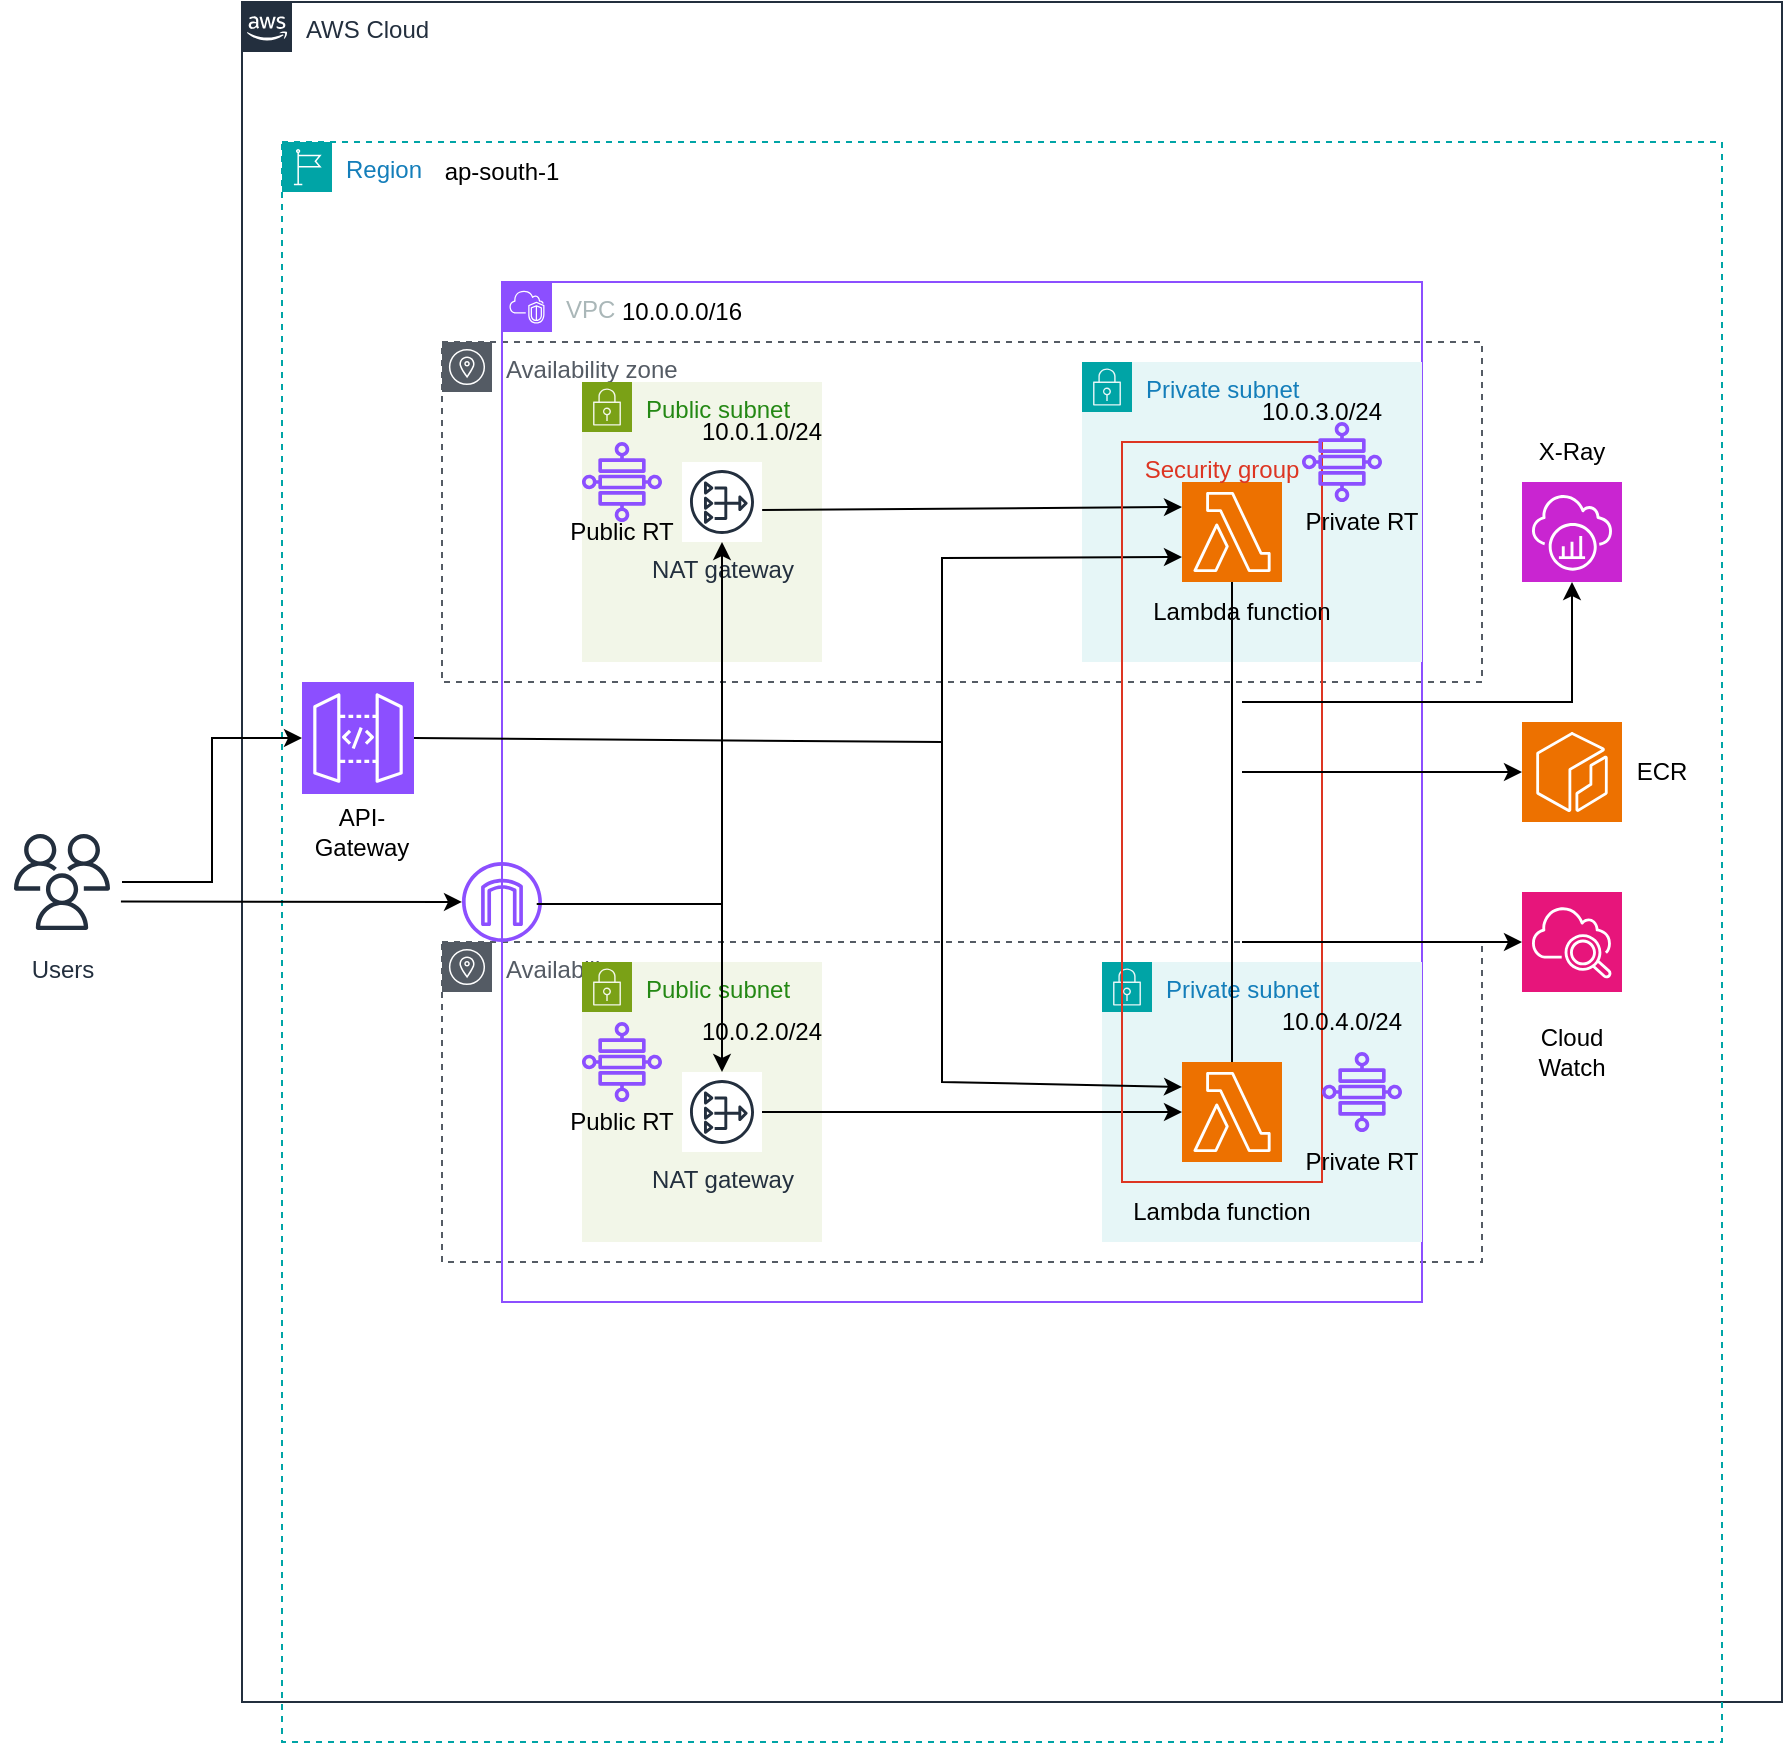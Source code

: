 <mxfile version="27.1.4">
  <diagram name="Page-1" id="jfAhbyX2eOp63YRSnzl9">
    <mxGraphModel dx="1759" dy="398" grid="1" gridSize="10" guides="1" tooltips="1" connect="1" arrows="1" fold="1" page="1" pageScale="1" pageWidth="850" pageHeight="1100" math="0" shadow="0">
      <root>
        <mxCell id="0" />
        <mxCell id="1" parent="0" />
        <mxCell id="ALRQXiXXtii0tYJGCcoE-1" value="AWS Cloud" style="points=[[0,0],[0.25,0],[0.5,0],[0.75,0],[1,0],[1,0.25],[1,0.5],[1,0.75],[1,1],[0.75,1],[0.5,1],[0.25,1],[0,1],[0,0.75],[0,0.5],[0,0.25]];outlineConnect=0;gradientColor=none;html=1;whiteSpace=wrap;fontSize=12;fontStyle=0;container=1;pointerEvents=0;collapsible=0;recursiveResize=0;shape=mxgraph.aws4.group;grIcon=mxgraph.aws4.group_aws_cloud_alt;strokeColor=#232F3E;fillColor=none;verticalAlign=top;align=left;spacingLeft=30;fontColor=#232F3E;dashed=0;" parent="1" vertex="1">
          <mxGeometry x="30" y="110" width="770" height="850" as="geometry" />
        </mxCell>
        <mxCell id="ALRQXiXXtii0tYJGCcoE-2" value="Region" style="points=[[0,0],[0.25,0],[0.5,0],[0.75,0],[1,0],[1,0.25],[1,0.5],[1,0.75],[1,1],[0.75,1],[0.5,1],[0.25,1],[0,1],[0,0.75],[0,0.5],[0,0.25]];outlineConnect=0;gradientColor=none;html=1;whiteSpace=wrap;fontSize=12;fontStyle=0;container=1;pointerEvents=0;collapsible=0;recursiveResize=0;shape=mxgraph.aws4.group;grIcon=mxgraph.aws4.group_region;strokeColor=#00A4A6;fillColor=none;verticalAlign=top;align=left;spacingLeft=30;fontColor=#147EBA;dashed=1;" parent="1" vertex="1">
          <mxGeometry x="50" y="180" width="720" height="800" as="geometry" />
        </mxCell>
        <mxCell id="ALRQXiXXtii0tYJGCcoE-4" value="Availability zone" style="sketch=0;outlineConnect=0;gradientColor=none;html=1;whiteSpace=wrap;fontSize=12;fontStyle=0;shape=mxgraph.aws4.group;grIcon=mxgraph.aws4.group_availability_zone;strokeColor=#545B64;fillColor=none;verticalAlign=top;align=left;spacingLeft=30;fontColor=#545B64;dashed=1;" parent="ALRQXiXXtii0tYJGCcoE-2" vertex="1">
          <mxGeometry x="80" y="100" width="520" height="170" as="geometry" />
        </mxCell>
        <mxCell id="ALRQXiXXtii0tYJGCcoE-5" value="Availability zone" style="sketch=0;outlineConnect=0;gradientColor=none;html=1;whiteSpace=wrap;fontSize=12;fontStyle=0;shape=mxgraph.aws4.group;grIcon=mxgraph.aws4.group_availability_zone;strokeColor=#545B64;fillColor=none;verticalAlign=top;align=left;spacingLeft=30;fontColor=#545B64;dashed=1;" parent="ALRQXiXXtii0tYJGCcoE-2" vertex="1">
          <mxGeometry x="80" y="400" width="520" height="160" as="geometry" />
        </mxCell>
        <mxCell id="ALRQXiXXtii0tYJGCcoE-6" value="VPC" style="points=[[0,0],[0.25,0],[0.5,0],[0.75,0],[1,0],[1,0.25],[1,0.5],[1,0.75],[1,1],[0.75,1],[0.5,1],[0.25,1],[0,1],[0,0.75],[0,0.5],[0,0.25]];outlineConnect=0;gradientColor=none;html=1;whiteSpace=wrap;fontSize=12;fontStyle=0;container=1;pointerEvents=0;collapsible=0;recursiveResize=0;shape=mxgraph.aws4.group;grIcon=mxgraph.aws4.group_vpc2;strokeColor=#8C4FFF;fillColor=none;verticalAlign=top;align=left;spacingLeft=30;fontColor=#AAB7B8;dashed=0;" parent="ALRQXiXXtii0tYJGCcoE-2" vertex="1">
          <mxGeometry x="110" y="70" width="460" height="510" as="geometry" />
        </mxCell>
        <mxCell id="ALRQXiXXtii0tYJGCcoE-7" value="Public subnet" style="points=[[0,0],[0.25,0],[0.5,0],[0.75,0],[1,0],[1,0.25],[1,0.5],[1,0.75],[1,1],[0.75,1],[0.5,1],[0.25,1],[0,1],[0,0.75],[0,0.5],[0,0.25]];outlineConnect=0;gradientColor=none;html=1;whiteSpace=wrap;fontSize=12;fontStyle=0;container=1;pointerEvents=0;collapsible=0;recursiveResize=0;shape=mxgraph.aws4.group;grIcon=mxgraph.aws4.group_security_group;grStroke=0;strokeColor=#7AA116;fillColor=#F2F6E8;verticalAlign=top;align=left;spacingLeft=30;fontColor=#248814;dashed=0;" parent="ALRQXiXXtii0tYJGCcoE-6" vertex="1">
          <mxGeometry x="40" y="50" width="120" height="140" as="geometry" />
        </mxCell>
        <mxCell id="7x4J9mubVPRzAdWNJUIi-34" value="" style="sketch=0;outlineConnect=0;fontColor=#232F3E;gradientColor=none;fillColor=#8C4FFF;strokeColor=none;dashed=0;verticalLabelPosition=bottom;verticalAlign=top;align=center;html=1;fontSize=12;fontStyle=0;aspect=fixed;pointerEvents=1;shape=mxgraph.aws4.cloud_wan_transit_gateway_route_table_attachment;" vertex="1" parent="ALRQXiXXtii0tYJGCcoE-7">
          <mxGeometry y="30" width="40" height="40" as="geometry" />
        </mxCell>
        <mxCell id="ALRQXiXXtii0tYJGCcoE-8" value="Public subnet" style="points=[[0,0],[0.25,0],[0.5,0],[0.75,0],[1,0],[1,0.25],[1,0.5],[1,0.75],[1,1],[0.75,1],[0.5,1],[0.25,1],[0,1],[0,0.75],[0,0.5],[0,0.25]];outlineConnect=0;gradientColor=none;html=1;whiteSpace=wrap;fontSize=12;fontStyle=0;container=1;pointerEvents=0;collapsible=0;recursiveResize=0;shape=mxgraph.aws4.group;grIcon=mxgraph.aws4.group_security_group;grStroke=0;strokeColor=#7AA116;fillColor=#F2F6E8;verticalAlign=top;align=left;spacingLeft=30;fontColor=#248814;dashed=0;" parent="ALRQXiXXtii0tYJGCcoE-6" vertex="1">
          <mxGeometry x="40" y="340" width="120" height="140" as="geometry" />
        </mxCell>
        <mxCell id="ALRQXiXXtii0tYJGCcoE-9" value="Private subnet" style="points=[[0,0],[0.25,0],[0.5,0],[0.75,0],[1,0],[1,0.25],[1,0.5],[1,0.75],[1,1],[0.75,1],[0.5,1],[0.25,1],[0,1],[0,0.75],[0,0.5],[0,0.25]];outlineConnect=0;gradientColor=none;html=1;whiteSpace=wrap;fontSize=12;fontStyle=0;container=1;pointerEvents=0;collapsible=0;recursiveResize=0;shape=mxgraph.aws4.group;grIcon=mxgraph.aws4.group_security_group;grStroke=0;strokeColor=#00A4A6;fillColor=#E6F6F7;verticalAlign=top;align=left;spacingLeft=30;fontColor=#147EBA;dashed=0;" parent="ALRQXiXXtii0tYJGCcoE-6" vertex="1">
          <mxGeometry x="290" y="40" width="170" height="150" as="geometry" />
        </mxCell>
        <mxCell id="7x4J9mubVPRzAdWNJUIi-46" value="Private RT" style="text;html=1;align=center;verticalAlign=middle;whiteSpace=wrap;rounded=0;" vertex="1" parent="ALRQXiXXtii0tYJGCcoE-9">
          <mxGeometry x="110" y="65" width="60" height="30" as="geometry" />
        </mxCell>
        <mxCell id="ALRQXiXXtii0tYJGCcoE-10" value="Private subnet" style="points=[[0,0],[0.25,0],[0.5,0],[0.75,0],[1,0],[1,0.25],[1,0.5],[1,0.75],[1,1],[0.75,1],[0.5,1],[0.25,1],[0,1],[0,0.75],[0,0.5],[0,0.25]];outlineConnect=0;gradientColor=none;html=1;whiteSpace=wrap;fontSize=12;fontStyle=0;container=1;pointerEvents=0;collapsible=0;recursiveResize=0;shape=mxgraph.aws4.group;grIcon=mxgraph.aws4.group_security_group;grStroke=0;strokeColor=#00A4A6;fillColor=#E6F6F7;verticalAlign=top;align=left;spacingLeft=30;fontColor=#147EBA;dashed=0;" parent="ALRQXiXXtii0tYJGCcoE-6" vertex="1">
          <mxGeometry x="300" y="340" width="160" height="140" as="geometry" />
        </mxCell>
        <mxCell id="7x4J9mubVPRzAdWNJUIi-45" value="Private RT" style="text;html=1;align=center;verticalAlign=middle;whiteSpace=wrap;rounded=0;" vertex="1" parent="ALRQXiXXtii0tYJGCcoE-10">
          <mxGeometry x="100" y="85" width="60" height="30" as="geometry" />
        </mxCell>
        <mxCell id="7x4J9mubVPRzAdWNJUIi-28" value="10.0.0.0/16" style="text;html=1;align=center;verticalAlign=middle;whiteSpace=wrap;rounded=0;" vertex="1" parent="ALRQXiXXtii0tYJGCcoE-6">
          <mxGeometry x="60" width="60" height="30" as="geometry" />
        </mxCell>
        <mxCell id="7x4J9mubVPRzAdWNJUIi-1" value="" style="sketch=0;points=[[0,0,0],[0.25,0,0],[0.5,0,0],[0.75,0,0],[1,0,0],[0,1,0],[0.25,1,0],[0.5,1,0],[0.75,1,0],[1,1,0],[0,0.25,0],[0,0.5,0],[0,0.75,0],[1,0.25,0],[1,0.5,0],[1,0.75,0]];outlineConnect=0;fontColor=#232F3E;fillColor=#8C4FFF;strokeColor=#ffffff;dashed=0;verticalLabelPosition=bottom;verticalAlign=top;align=center;html=1;fontSize=12;fontStyle=0;aspect=fixed;shape=mxgraph.aws4.resourceIcon;resIcon=mxgraph.aws4.api_gateway;" vertex="1" parent="ALRQXiXXtii0tYJGCcoE-2">
          <mxGeometry x="10" y="270" width="56" height="56" as="geometry" />
        </mxCell>
        <mxCell id="7x4J9mubVPRzAdWNJUIi-2" value="" style="sketch=0;outlineConnect=0;fontColor=#232F3E;gradientColor=none;fillColor=#8C4FFF;strokeColor=none;dashed=0;verticalLabelPosition=bottom;verticalAlign=top;align=center;html=1;fontSize=12;fontStyle=0;aspect=fixed;pointerEvents=1;shape=mxgraph.aws4.internet_gateway;" vertex="1" parent="ALRQXiXXtii0tYJGCcoE-2">
          <mxGeometry x="90" y="360" width="40" height="40" as="geometry" />
        </mxCell>
        <mxCell id="7x4J9mubVPRzAdWNJUIi-4" value="NAT gateway" style="sketch=0;outlineConnect=0;fontColor=#232F3E;gradientColor=none;strokeColor=#232F3E;fillColor=#ffffff;dashed=0;verticalLabelPosition=bottom;verticalAlign=top;align=center;html=1;fontSize=12;fontStyle=0;aspect=fixed;shape=mxgraph.aws4.resourceIcon;resIcon=mxgraph.aws4.nat_gateway;" vertex="1" parent="ALRQXiXXtii0tYJGCcoE-2">
          <mxGeometry x="200" y="160" width="40" height="40" as="geometry" />
        </mxCell>
        <mxCell id="7x4J9mubVPRzAdWNJUIi-6" value="" style="sketch=0;points=[[0,0,0],[0.25,0,0],[0.5,0,0],[0.75,0,0],[1,0,0],[0,1,0],[0.25,1,0],[0.5,1,0],[0.75,1,0],[1,1,0],[0,0.25,0],[0,0.5,0],[0,0.75,0],[1,0.25,0],[1,0.5,0],[1,0.75,0]];outlineConnect=0;fontColor=#232F3E;fillColor=#ED7100;strokeColor=#ffffff;dashed=0;verticalLabelPosition=bottom;verticalAlign=top;align=center;html=1;fontSize=12;fontStyle=0;aspect=fixed;shape=mxgraph.aws4.resourceIcon;resIcon=mxgraph.aws4.lambda;" vertex="1" parent="ALRQXiXXtii0tYJGCcoE-2">
          <mxGeometry x="450" y="170" width="50" height="50" as="geometry" />
        </mxCell>
        <mxCell id="7x4J9mubVPRzAdWNJUIi-8" value="" style="sketch=0;points=[[0,0,0],[0.25,0,0],[0.5,0,0],[0.75,0,0],[1,0,0],[0,1,0],[0.25,1,0],[0.5,1,0],[0.75,1,0],[1,1,0],[0,0.25,0],[0,0.5,0],[0,0.75,0],[1,0.25,0],[1,0.5,0],[1,0.75,0]];outlineConnect=0;fontColor=#232F3E;fillColor=#ED7100;strokeColor=#ffffff;dashed=0;verticalLabelPosition=bottom;verticalAlign=top;align=center;html=1;fontSize=12;fontStyle=0;aspect=fixed;shape=mxgraph.aws4.resourceIcon;resIcon=mxgraph.aws4.ecr;" vertex="1" parent="ALRQXiXXtii0tYJGCcoE-2">
          <mxGeometry x="620" y="290" width="50" height="50" as="geometry" />
        </mxCell>
        <mxCell id="7x4J9mubVPRzAdWNJUIi-9" value="" style="sketch=0;points=[[0,0,0],[0.25,0,0],[0.5,0,0],[0.75,0,0],[1,0,0],[0,1,0],[0.25,1,0],[0.5,1,0],[0.75,1,0],[1,1,0],[0,0.25,0],[0,0.5,0],[0,0.75,0],[1,0.25,0],[1,0.5,0],[1,0.75,0]];points=[[0,0,0],[0.25,0,0],[0.5,0,0],[0.75,0,0],[1,0,0],[0,1,0],[0.25,1,0],[0.5,1,0],[0.75,1,0],[1,1,0],[0,0.25,0],[0,0.5,0],[0,0.75,0],[1,0.25,0],[1,0.5,0],[1,0.75,0]];outlineConnect=0;fontColor=#232F3E;fillColor=#E7157B;strokeColor=#ffffff;dashed=0;verticalLabelPosition=bottom;verticalAlign=top;align=center;html=1;fontSize=12;fontStyle=0;aspect=fixed;shape=mxgraph.aws4.resourceIcon;resIcon=mxgraph.aws4.cloudwatch_2;" vertex="1" parent="ALRQXiXXtii0tYJGCcoE-2">
          <mxGeometry x="620" y="375" width="50" height="50" as="geometry" />
        </mxCell>
        <mxCell id="7x4J9mubVPRzAdWNJUIi-10" value="" style="sketch=0;points=[[0,0,0],[0.25,0,0],[0.5,0,0],[0.75,0,0],[1,0,0],[0,1,0],[0.25,1,0],[0.5,1,0],[0.75,1,0],[1,1,0],[0,0.25,0],[0,0.5,0],[0,0.75,0],[1,0.25,0],[1,0.5,0],[1,0.75,0]];outlineConnect=0;fontColor=#232F3E;fillColor=#C925D1;strokeColor=#ffffff;dashed=0;verticalLabelPosition=bottom;verticalAlign=top;align=center;html=1;fontSize=12;fontStyle=0;aspect=fixed;shape=mxgraph.aws4.resourceIcon;resIcon=mxgraph.aws4.xray;" vertex="1" parent="ALRQXiXXtii0tYJGCcoE-2">
          <mxGeometry x="620" y="170" width="50" height="50" as="geometry" />
        </mxCell>
        <mxCell id="7x4J9mubVPRzAdWNJUIi-13" value="" style="endArrow=classic;html=1;rounded=0;exitX=1;exitY=0.5;exitDx=0;exitDy=0;exitPerimeter=0;entryX=0;entryY=0.75;entryDx=0;entryDy=0;entryPerimeter=0;" edge="1" parent="ALRQXiXXtii0tYJGCcoE-2" source="7x4J9mubVPRzAdWNJUIi-1" target="7x4J9mubVPRzAdWNJUIi-6">
          <mxGeometry width="50" height="50" relative="1" as="geometry">
            <mxPoint x="280" y="420" as="sourcePoint" />
            <mxPoint x="330" y="370" as="targetPoint" />
            <Array as="points">
              <mxPoint x="330" y="300" />
              <mxPoint x="330" y="250" />
              <mxPoint x="330" y="208" />
            </Array>
          </mxGeometry>
        </mxCell>
        <mxCell id="7x4J9mubVPRzAdWNJUIi-15" value="" style="endArrow=none;html=1;rounded=0;entryX=0.5;entryY=1;entryDx=0;entryDy=0;entryPerimeter=0;" edge="1" parent="ALRQXiXXtii0tYJGCcoE-2" source="7x4J9mubVPRzAdWNJUIi-7" target="7x4J9mubVPRzAdWNJUIi-6">
          <mxGeometry width="50" height="50" relative="1" as="geometry">
            <mxPoint x="280" y="330" as="sourcePoint" />
            <mxPoint x="330" y="280" as="targetPoint" />
          </mxGeometry>
        </mxCell>
        <mxCell id="7x4J9mubVPRzAdWNJUIi-20" value="" style="endArrow=classic;html=1;rounded=0;exitX=0.934;exitY=0.524;exitDx=0;exitDy=0;exitPerimeter=0;" edge="1" parent="ALRQXiXXtii0tYJGCcoE-2" source="7x4J9mubVPRzAdWNJUIi-2" target="7x4J9mubVPRzAdWNJUIi-4">
          <mxGeometry width="50" height="50" relative="1" as="geometry">
            <mxPoint x="280" y="330" as="sourcePoint" />
            <mxPoint x="330" y="280" as="targetPoint" />
            <Array as="points">
              <mxPoint x="220" y="381" />
            </Array>
          </mxGeometry>
        </mxCell>
        <mxCell id="7x4J9mubVPRzAdWNJUIi-21" value="" style="endArrow=classic;html=1;rounded=0;entryX=0;entryY=0.25;entryDx=0;entryDy=0;entryPerimeter=0;exitX=1.002;exitY=0.6;exitDx=0;exitDy=0;exitPerimeter=0;" edge="1" parent="ALRQXiXXtii0tYJGCcoE-2" source="7x4J9mubVPRzAdWNJUIi-4" target="7x4J9mubVPRzAdWNJUIi-6">
          <mxGeometry width="50" height="50" relative="1" as="geometry">
            <mxPoint x="280" y="330" as="sourcePoint" />
            <mxPoint x="330" y="280" as="targetPoint" />
          </mxGeometry>
        </mxCell>
        <mxCell id="7x4J9mubVPRzAdWNJUIi-5" value="NAT gateway" style="sketch=0;outlineConnect=0;fontColor=#232F3E;gradientColor=none;strokeColor=#232F3E;fillColor=#ffffff;dashed=0;verticalLabelPosition=bottom;verticalAlign=top;align=center;html=1;fontSize=12;fontStyle=0;aspect=fixed;shape=mxgraph.aws4.resourceIcon;resIcon=mxgraph.aws4.nat_gateway;" vertex="1" parent="ALRQXiXXtii0tYJGCcoE-2">
          <mxGeometry x="200" y="465" width="40" height="40" as="geometry" />
        </mxCell>
        <mxCell id="7x4J9mubVPRzAdWNJUIi-23" value="" style="endArrow=classic;html=1;rounded=0;entryX=0;entryY=0.5;entryDx=0;entryDy=0;entryPerimeter=0;" edge="1" parent="ALRQXiXXtii0tYJGCcoE-2" source="7x4J9mubVPRzAdWNJUIi-5" target="7x4J9mubVPRzAdWNJUIi-7">
          <mxGeometry width="50" height="50" relative="1" as="geometry">
            <mxPoint x="280" y="420" as="sourcePoint" />
            <mxPoint x="440" y="510" as="targetPoint" />
          </mxGeometry>
        </mxCell>
        <mxCell id="7x4J9mubVPRzAdWNJUIi-7" value="" style="sketch=0;points=[[0,0,0],[0.25,0,0],[0.5,0,0],[0.75,0,0],[1,0,0],[0,1,0],[0.25,1,0],[0.5,1,0],[0.75,1,0],[1,1,0],[0,0.25,0],[0,0.5,0],[0,0.75,0],[1,0.25,0],[1,0.5,0],[1,0.75,0]];outlineConnect=0;fontColor=#232F3E;fillColor=#ED7100;strokeColor=#ffffff;dashed=0;verticalLabelPosition=bottom;verticalAlign=top;align=center;html=1;fontSize=12;fontStyle=0;aspect=fixed;shape=mxgraph.aws4.resourceIcon;resIcon=mxgraph.aws4.lambda;" vertex="1" parent="ALRQXiXXtii0tYJGCcoE-2">
          <mxGeometry x="450" y="460" width="50" height="50" as="geometry" />
        </mxCell>
        <mxCell id="7x4J9mubVPRzAdWNJUIi-26" value="Security group" style="fillColor=none;strokeColor=#DD3522;verticalAlign=top;fontStyle=0;fontColor=#DD3522;whiteSpace=wrap;html=1;" vertex="1" parent="ALRQXiXXtii0tYJGCcoE-2">
          <mxGeometry x="420" y="150" width="100" height="370" as="geometry" />
        </mxCell>
        <mxCell id="7x4J9mubVPRzAdWNJUIi-27" value="ap-south-1" style="text;html=1;align=center;verticalAlign=middle;whiteSpace=wrap;rounded=0;" vertex="1" parent="ALRQXiXXtii0tYJGCcoE-2">
          <mxGeometry x="80" width="60" height="30" as="geometry" />
        </mxCell>
        <mxCell id="7x4J9mubVPRzAdWNJUIi-29" value="10.0.1.0/24" style="text;html=1;align=center;verticalAlign=middle;whiteSpace=wrap;rounded=0;" vertex="1" parent="ALRQXiXXtii0tYJGCcoE-2">
          <mxGeometry x="210" y="130" width="60" height="30" as="geometry" />
        </mxCell>
        <mxCell id="7x4J9mubVPRzAdWNJUIi-30" value="10.0.3.0/24" style="text;html=1;align=center;verticalAlign=middle;whiteSpace=wrap;rounded=0;" vertex="1" parent="ALRQXiXXtii0tYJGCcoE-2">
          <mxGeometry x="490" y="120" width="60" height="30" as="geometry" />
        </mxCell>
        <mxCell id="7x4J9mubVPRzAdWNJUIi-32" value="10.0.4.0/24" style="text;html=1;align=center;verticalAlign=middle;whiteSpace=wrap;rounded=0;" vertex="1" parent="ALRQXiXXtii0tYJGCcoE-2">
          <mxGeometry x="500" y="425" width="60" height="30" as="geometry" />
        </mxCell>
        <mxCell id="7x4J9mubVPRzAdWNJUIi-31" value="10.0.2.0/24" style="text;html=1;align=center;verticalAlign=middle;whiteSpace=wrap;rounded=0;" vertex="1" parent="ALRQXiXXtii0tYJGCcoE-2">
          <mxGeometry x="210" y="430" width="60" height="30" as="geometry" />
        </mxCell>
        <mxCell id="7x4J9mubVPRzAdWNJUIi-33" value="" style="sketch=0;outlineConnect=0;fontColor=#232F3E;gradientColor=none;fillColor=#8C4FFF;strokeColor=none;dashed=0;verticalLabelPosition=bottom;verticalAlign=top;align=center;html=1;fontSize=12;fontStyle=0;aspect=fixed;pointerEvents=1;shape=mxgraph.aws4.cloud_wan_transit_gateway_route_table_attachment;" vertex="1" parent="ALRQXiXXtii0tYJGCcoE-2">
          <mxGeometry x="150" y="440" width="40" height="40" as="geometry" />
        </mxCell>
        <mxCell id="7x4J9mubVPRzAdWNJUIi-35" value="" style="sketch=0;outlineConnect=0;fontColor=#232F3E;gradientColor=none;fillColor=#8C4FFF;strokeColor=none;dashed=0;verticalLabelPosition=bottom;verticalAlign=top;align=center;html=1;fontSize=12;fontStyle=0;aspect=fixed;pointerEvents=1;shape=mxgraph.aws4.cloud_wan_transit_gateway_route_table_attachment;" vertex="1" parent="ALRQXiXXtii0tYJGCcoE-2">
          <mxGeometry x="510" y="140" width="40" height="40" as="geometry" />
        </mxCell>
        <mxCell id="7x4J9mubVPRzAdWNJUIi-36" value="" style="sketch=0;outlineConnect=0;fontColor=#232F3E;gradientColor=none;fillColor=#8C4FFF;strokeColor=none;dashed=0;verticalLabelPosition=bottom;verticalAlign=top;align=center;html=1;fontSize=12;fontStyle=0;aspect=fixed;pointerEvents=1;shape=mxgraph.aws4.cloud_wan_transit_gateway_route_table_attachment;" vertex="1" parent="ALRQXiXXtii0tYJGCcoE-2">
          <mxGeometry x="520" y="455" width="40" height="40" as="geometry" />
        </mxCell>
        <mxCell id="7x4J9mubVPRzAdWNJUIi-37" value="Lambda function" style="text;html=1;align=center;verticalAlign=middle;whiteSpace=wrap;rounded=0;" vertex="1" parent="ALRQXiXXtii0tYJGCcoE-2">
          <mxGeometry x="420" y="520" width="100" height="30" as="geometry" />
        </mxCell>
        <mxCell id="7x4J9mubVPRzAdWNJUIi-38" value="Lambda function" style="text;html=1;align=center;verticalAlign=middle;whiteSpace=wrap;rounded=0;" vertex="1" parent="ALRQXiXXtii0tYJGCcoE-2">
          <mxGeometry x="430" y="220" width="100" height="30" as="geometry" />
        </mxCell>
        <mxCell id="7x4J9mubVPRzAdWNJUIi-39" value="API-Gateway" style="text;html=1;align=center;verticalAlign=middle;whiteSpace=wrap;rounded=0;" vertex="1" parent="ALRQXiXXtii0tYJGCcoE-2">
          <mxGeometry x="10" y="330" width="60" height="30" as="geometry" />
        </mxCell>
        <mxCell id="7x4J9mubVPRzAdWNJUIi-40" value="ECR" style="text;html=1;align=center;verticalAlign=middle;whiteSpace=wrap;rounded=0;" vertex="1" parent="ALRQXiXXtii0tYJGCcoE-2">
          <mxGeometry x="660" y="300" width="60" height="30" as="geometry" />
        </mxCell>
        <mxCell id="7x4J9mubVPRzAdWNJUIi-41" value="Cloud Watch" style="text;html=1;align=center;verticalAlign=middle;whiteSpace=wrap;rounded=0;" vertex="1" parent="ALRQXiXXtii0tYJGCcoE-2">
          <mxGeometry x="615" y="440" width="60" height="30" as="geometry" />
        </mxCell>
        <mxCell id="7x4J9mubVPRzAdWNJUIi-42" value="X-Ray" style="text;html=1;align=center;verticalAlign=middle;whiteSpace=wrap;rounded=0;" vertex="1" parent="ALRQXiXXtii0tYJGCcoE-2">
          <mxGeometry x="615" y="140" width="60" height="30" as="geometry" />
        </mxCell>
        <mxCell id="7x4J9mubVPRzAdWNJUIi-43" value="Public RT" style="text;html=1;align=center;verticalAlign=middle;whiteSpace=wrap;rounded=0;" vertex="1" parent="ALRQXiXXtii0tYJGCcoE-2">
          <mxGeometry x="140" y="180" width="60" height="30" as="geometry" />
        </mxCell>
        <mxCell id="7x4J9mubVPRzAdWNJUIi-44" value="Public RT" style="text;html=1;align=center;verticalAlign=middle;whiteSpace=wrap;rounded=0;" vertex="1" parent="ALRQXiXXtii0tYJGCcoE-2">
          <mxGeometry x="140" y="475" width="60" height="30" as="geometry" />
        </mxCell>
        <mxCell id="7x4J9mubVPRzAdWNJUIi-12" value="" style="edgeStyle=orthogonalEdgeStyle;rounded=0;orthogonalLoop=1;jettySize=auto;html=1;entryX=0;entryY=0.5;entryDx=0;entryDy=0;entryPerimeter=0;" edge="1" parent="1" source="7x4J9mubVPRzAdWNJUIi-3" target="7x4J9mubVPRzAdWNJUIi-1">
          <mxGeometry relative="1" as="geometry" />
        </mxCell>
        <mxCell id="7x4J9mubVPRzAdWNJUIi-3" value="Users" style="sketch=0;outlineConnect=0;fontColor=#232F3E;gradientColor=none;strokeColor=#232F3E;fillColor=#ffffff;dashed=0;verticalLabelPosition=bottom;verticalAlign=top;align=center;html=1;fontSize=12;fontStyle=0;aspect=fixed;shape=mxgraph.aws4.resourceIcon;resIcon=mxgraph.aws4.users;" vertex="1" parent="1">
          <mxGeometry x="-90" y="520" width="60" height="60" as="geometry" />
        </mxCell>
        <mxCell id="7x4J9mubVPRzAdWNJUIi-16" value="" style="endArrow=classic;html=1;rounded=0;entryX=0;entryY=0.5;entryDx=0;entryDy=0;entryPerimeter=0;" edge="1" parent="1" target="7x4J9mubVPRzAdWNJUIi-8">
          <mxGeometry width="50" height="50" relative="1" as="geometry">
            <mxPoint x="530" y="495" as="sourcePoint" />
            <mxPoint x="380" y="460" as="targetPoint" />
          </mxGeometry>
        </mxCell>
        <mxCell id="7x4J9mubVPRzAdWNJUIi-17" value="" style="endArrow=classic;html=1;rounded=0;entryX=0;entryY=0.5;entryDx=0;entryDy=0;entryPerimeter=0;" edge="1" parent="1" target="7x4J9mubVPRzAdWNJUIi-9">
          <mxGeometry width="50" height="50" relative="1" as="geometry">
            <mxPoint x="530" y="580" as="sourcePoint" />
            <mxPoint x="380" y="550" as="targetPoint" />
          </mxGeometry>
        </mxCell>
        <mxCell id="7x4J9mubVPRzAdWNJUIi-18" value="" style="endArrow=classic;html=1;rounded=0;entryX=0.5;entryY=1;entryDx=0;entryDy=0;entryPerimeter=0;" edge="1" parent="1" target="7x4J9mubVPRzAdWNJUIi-10">
          <mxGeometry width="50" height="50" relative="1" as="geometry">
            <mxPoint x="530" y="460" as="sourcePoint" />
            <mxPoint x="380" y="460" as="targetPoint" />
            <Array as="points">
              <mxPoint x="695" y="460" />
            </Array>
          </mxGeometry>
        </mxCell>
        <mxCell id="7x4J9mubVPRzAdWNJUIi-19" value="" style="endArrow=classic;html=1;rounded=0;exitX=0.991;exitY=0.663;exitDx=0;exitDy=0;exitPerimeter=0;" edge="1" parent="1" source="7x4J9mubVPRzAdWNJUIi-3" target="7x4J9mubVPRzAdWNJUIi-2">
          <mxGeometry width="50" height="50" relative="1" as="geometry">
            <mxPoint x="330" y="690" as="sourcePoint" />
            <mxPoint x="380" y="640" as="targetPoint" />
          </mxGeometry>
        </mxCell>
        <mxCell id="7x4J9mubVPRzAdWNJUIi-24" value="" style="endArrow=classic;html=1;rounded=0;entryX=0;entryY=0.25;entryDx=0;entryDy=0;entryPerimeter=0;" edge="1" parent="1" target="7x4J9mubVPRzAdWNJUIi-7">
          <mxGeometry width="50" height="50" relative="1" as="geometry">
            <mxPoint x="380" y="480" as="sourcePoint" />
            <mxPoint x="380" y="640" as="targetPoint" />
            <Array as="points">
              <mxPoint x="380" y="650" />
            </Array>
          </mxGeometry>
        </mxCell>
        <mxCell id="7x4J9mubVPRzAdWNJUIi-25" value="" style="endArrow=classic;html=1;rounded=0;" edge="1" parent="1" target="7x4J9mubVPRzAdWNJUIi-5">
          <mxGeometry width="50" height="50" relative="1" as="geometry">
            <mxPoint x="270" y="560" as="sourcePoint" />
            <mxPoint x="380" y="550" as="targetPoint" />
          </mxGeometry>
        </mxCell>
      </root>
    </mxGraphModel>
  </diagram>
</mxfile>
